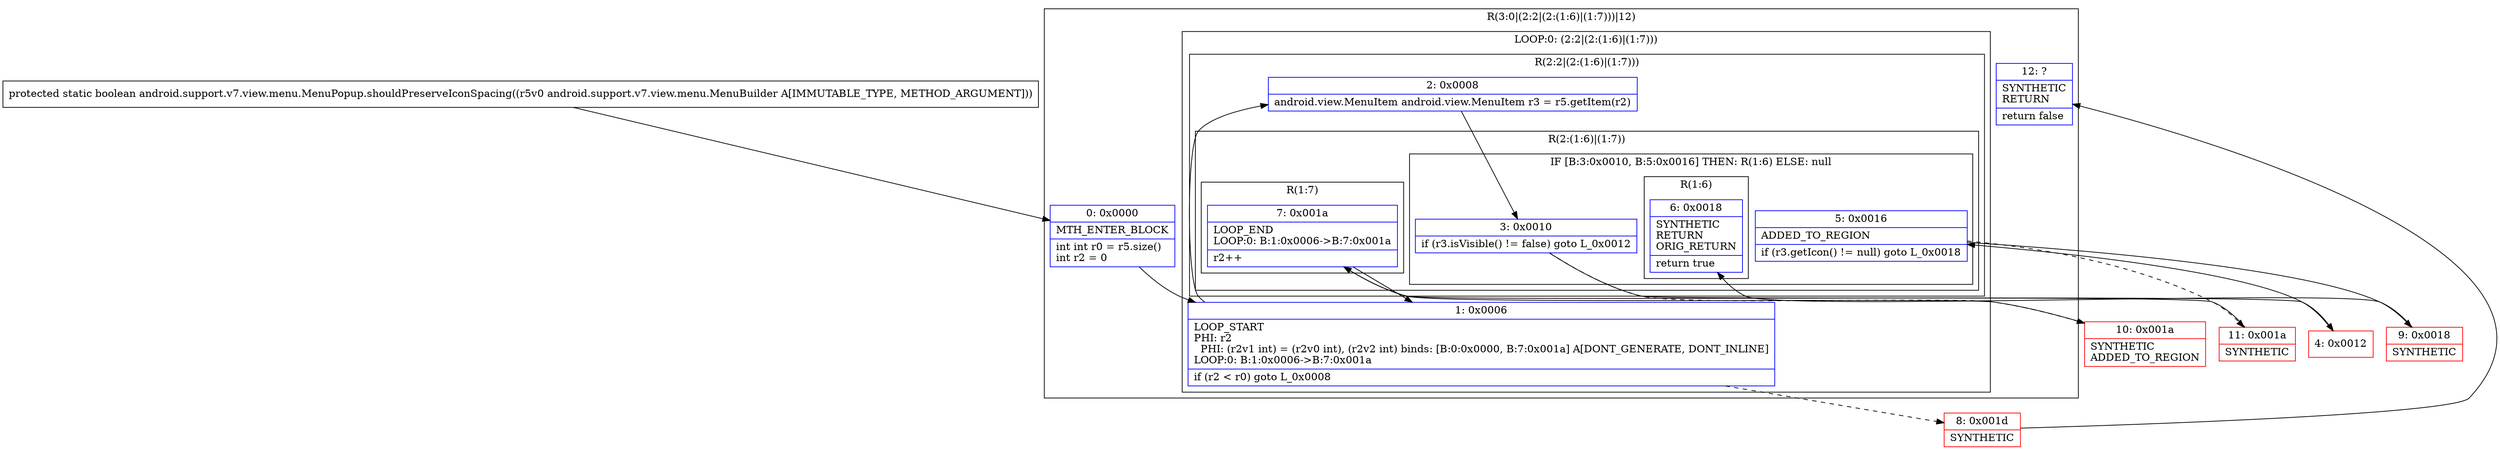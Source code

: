 digraph "CFG forandroid.support.v7.view.menu.MenuPopup.shouldPreserveIconSpacing(Landroid\/support\/v7\/view\/menu\/MenuBuilder;)Z" {
subgraph cluster_Region_245765497 {
label = "R(3:0|(2:2|(2:(1:6)|(1:7)))|12)";
node [shape=record,color=blue];
Node_0 [shape=record,label="{0\:\ 0x0000|MTH_ENTER_BLOCK\l|int int r0 = r5.size()\lint r2 = 0\l}"];
subgraph cluster_LoopRegion_715940664 {
label = "LOOP:0: (2:2|(2:(1:6)|(1:7)))";
node [shape=record,color=blue];
Node_1 [shape=record,label="{1\:\ 0x0006|LOOP_START\lPHI: r2 \l  PHI: (r2v1 int) = (r2v0 int), (r2v2 int) binds: [B:0:0x0000, B:7:0x001a] A[DONT_GENERATE, DONT_INLINE]\lLOOP:0: B:1:0x0006\-\>B:7:0x001a\l|if (r2 \< r0) goto L_0x0008\l}"];
subgraph cluster_Region_374294766 {
label = "R(2:2|(2:(1:6)|(1:7)))";
node [shape=record,color=blue];
Node_2 [shape=record,label="{2\:\ 0x0008|android.view.MenuItem android.view.MenuItem r3 = r5.getItem(r2)\l}"];
subgraph cluster_Region_1324385499 {
label = "R(2:(1:6)|(1:7))";
node [shape=record,color=blue];
subgraph cluster_IfRegion_679250563 {
label = "IF [B:3:0x0010, B:5:0x0016] THEN: R(1:6) ELSE: null";
node [shape=record,color=blue];
Node_3 [shape=record,label="{3\:\ 0x0010|if (r3.isVisible() != false) goto L_0x0012\l}"];
Node_5 [shape=record,label="{5\:\ 0x0016|ADDED_TO_REGION\l|if (r3.getIcon() != null) goto L_0x0018\l}"];
subgraph cluster_Region_723224875 {
label = "R(1:6)";
node [shape=record,color=blue];
Node_6 [shape=record,label="{6\:\ 0x0018|SYNTHETIC\lRETURN\lORIG_RETURN\l|return true\l}"];
}
}
subgraph cluster_Region_2002437538 {
label = "R(1:7)";
node [shape=record,color=blue];
Node_7 [shape=record,label="{7\:\ 0x001a|LOOP_END\lLOOP:0: B:1:0x0006\-\>B:7:0x001a\l|r2++\l}"];
}
}
}
}
Node_12 [shape=record,label="{12\:\ ?|SYNTHETIC\lRETURN\l|return false\l}"];
}
Node_4 [shape=record,color=red,label="{4\:\ 0x0012}"];
Node_8 [shape=record,color=red,label="{8\:\ 0x001d|SYNTHETIC\l}"];
Node_9 [shape=record,color=red,label="{9\:\ 0x0018|SYNTHETIC\l}"];
Node_10 [shape=record,color=red,label="{10\:\ 0x001a|SYNTHETIC\lADDED_TO_REGION\l}"];
Node_11 [shape=record,color=red,label="{11\:\ 0x001a|SYNTHETIC\l}"];
MethodNode[shape=record,label="{protected static boolean android.support.v7.view.menu.MenuPopup.shouldPreserveIconSpacing((r5v0 android.support.v7.view.menu.MenuBuilder A[IMMUTABLE_TYPE, METHOD_ARGUMENT])) }"];
MethodNode -> Node_0;
Node_0 -> Node_1;
Node_1 -> Node_2;
Node_1 -> Node_8[style=dashed];
Node_2 -> Node_3;
Node_3 -> Node_4;
Node_3 -> Node_10[style=dashed];
Node_5 -> Node_9;
Node_5 -> Node_11[style=dashed];
Node_7 -> Node_1;
Node_4 -> Node_5;
Node_8 -> Node_12;
Node_9 -> Node_6;
Node_10 -> Node_7;
Node_11 -> Node_7;
}

